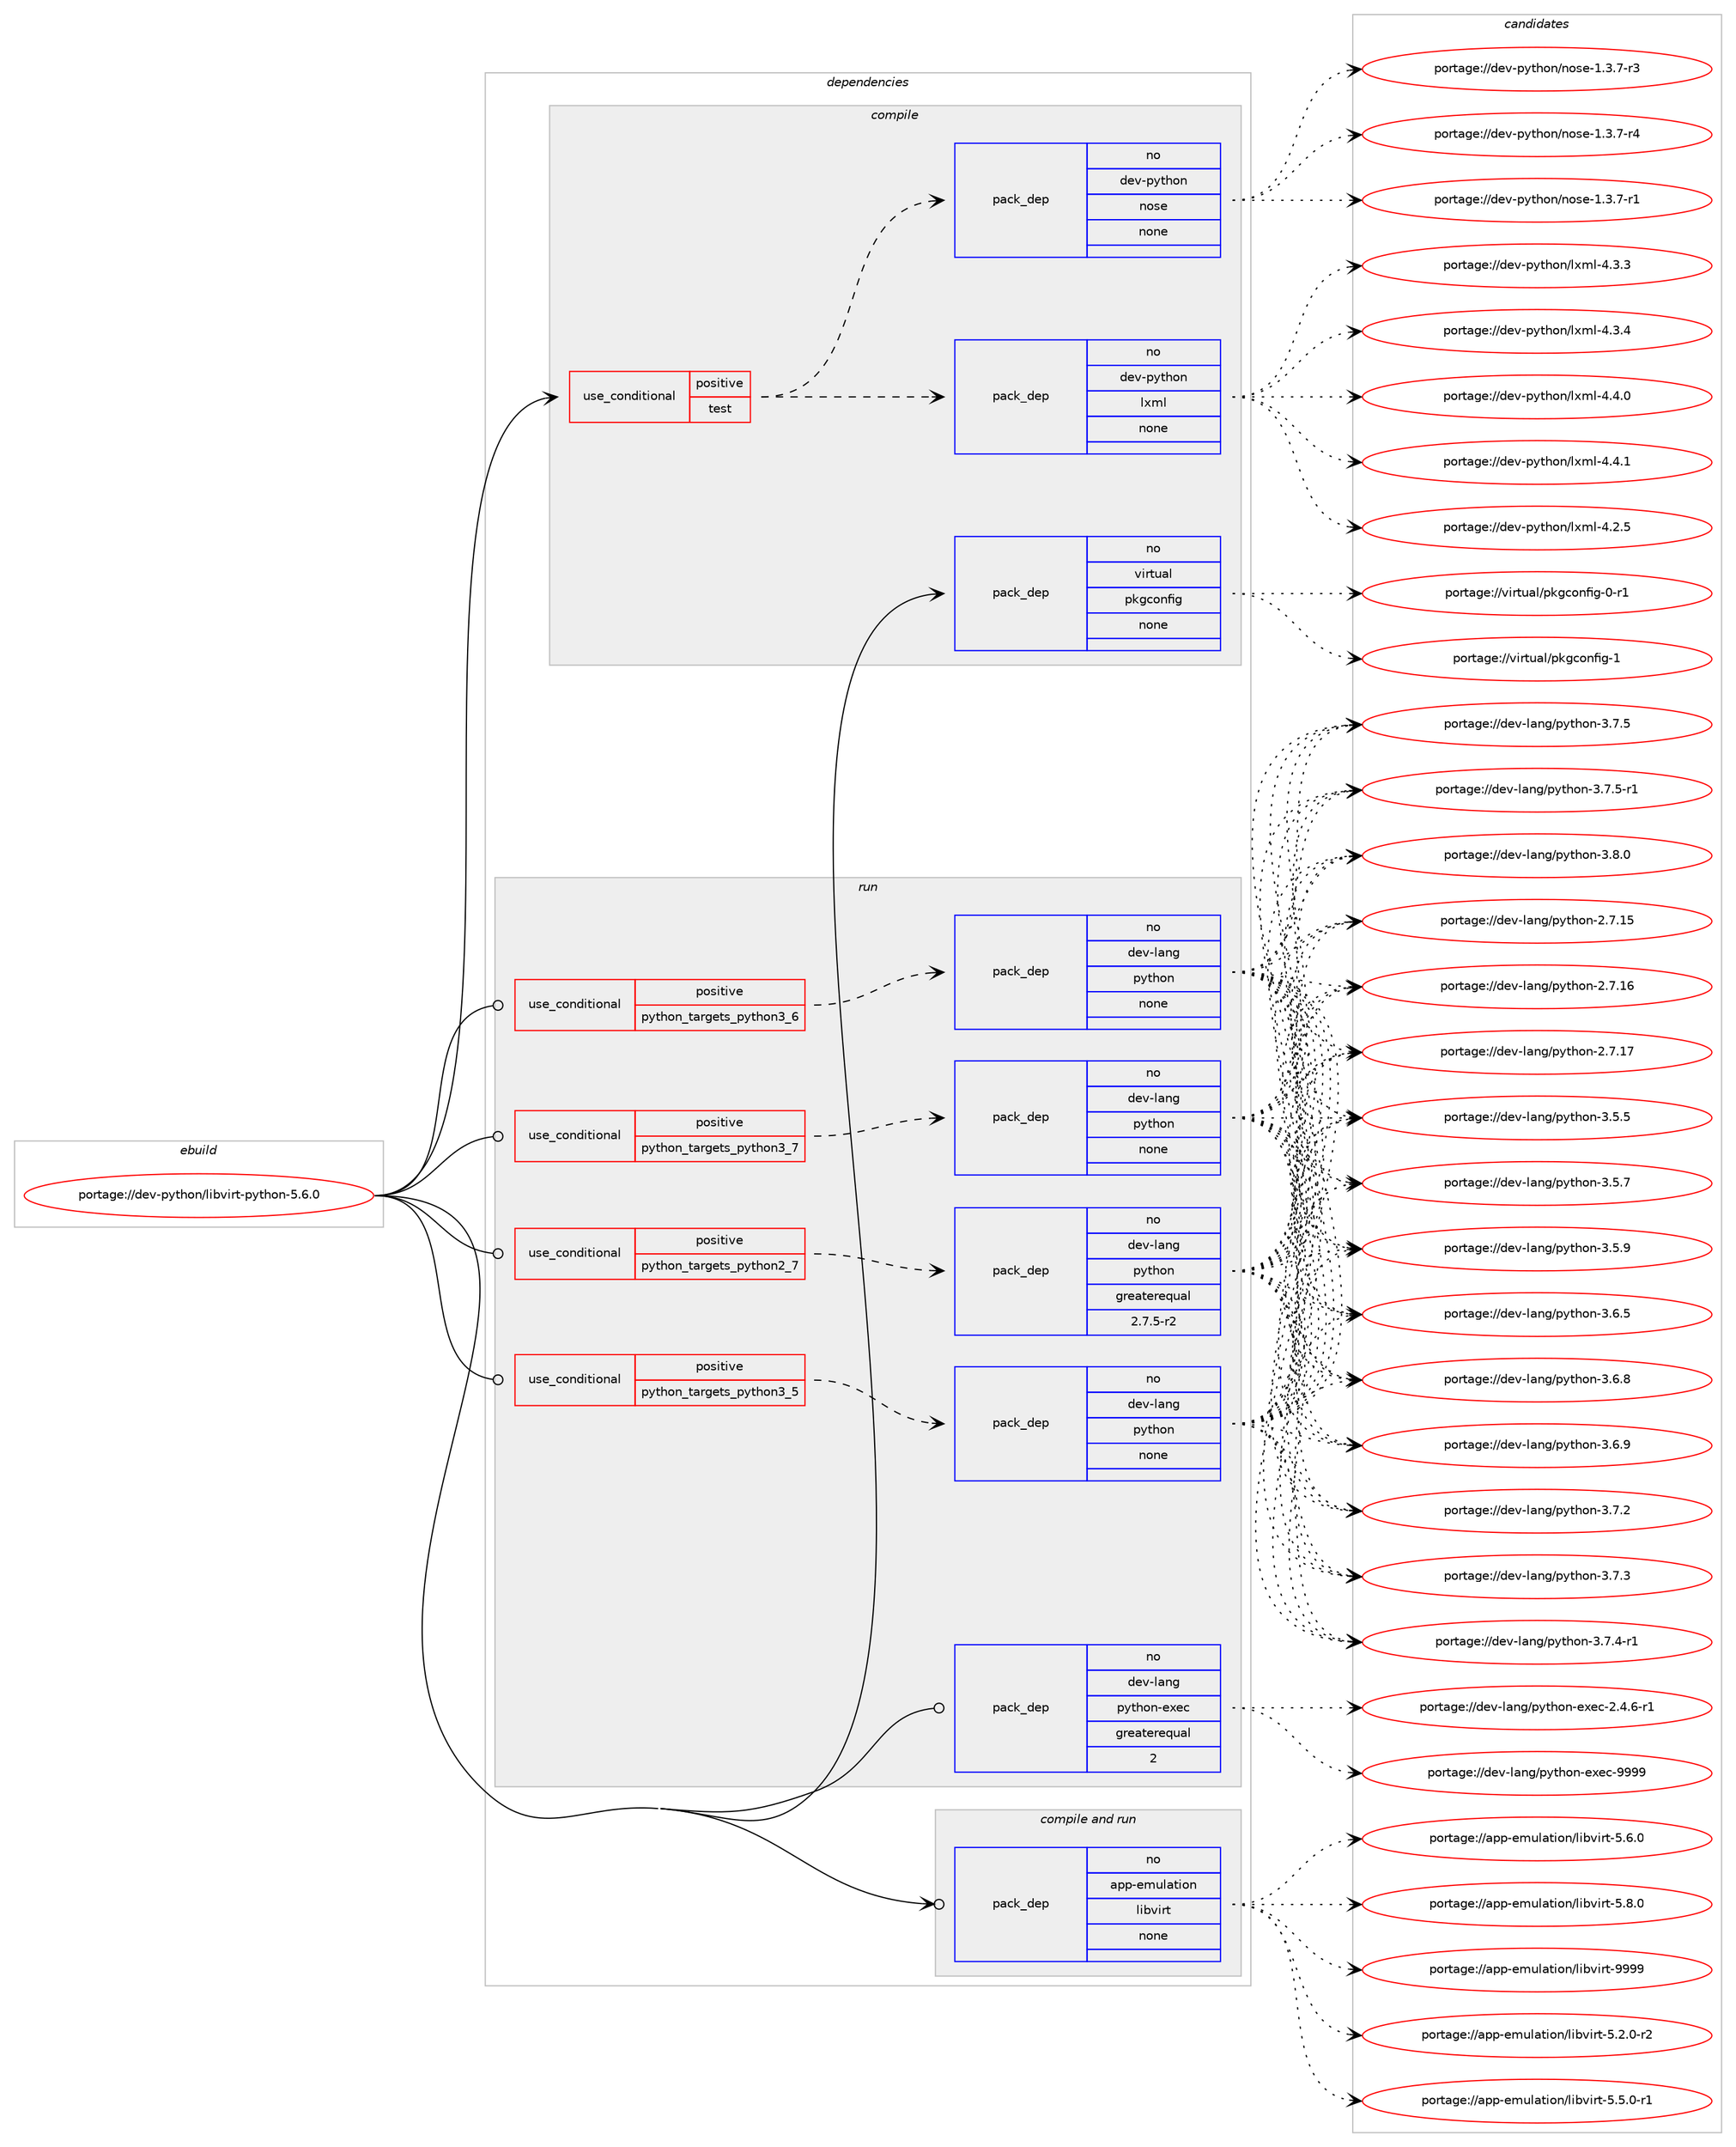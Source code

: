 digraph prolog {

# *************
# Graph options
# *************

newrank=true;
concentrate=true;
compound=true;
graph [rankdir=LR,fontname=Helvetica,fontsize=10,ranksep=1.5];#, ranksep=2.5, nodesep=0.2];
edge  [arrowhead=vee];
node  [fontname=Helvetica,fontsize=10];

# **********
# The ebuild
# **********

subgraph cluster_leftcol {
color=gray;
rank=same;
label=<<i>ebuild</i>>;
id [label="portage://dev-python/libvirt-python-5.6.0", color=red, width=4, href="../dev-python/libvirt-python-5.6.0.svg"];
}

# ****************
# The dependencies
# ****************

subgraph cluster_midcol {
color=gray;
label=<<i>dependencies</i>>;
subgraph cluster_compile {
fillcolor="#eeeeee";
style=filled;
label=<<i>compile</i>>;
subgraph cond31226 {
dependency147847 [label=<<TABLE BORDER="0" CELLBORDER="1" CELLSPACING="0" CELLPADDING="4"><TR><TD ROWSPAN="3" CELLPADDING="10">use_conditional</TD></TR><TR><TD>positive</TD></TR><TR><TD>test</TD></TR></TABLE>>, shape=none, color=red];
subgraph pack113296 {
dependency147848 [label=<<TABLE BORDER="0" CELLBORDER="1" CELLSPACING="0" CELLPADDING="4" WIDTH="220"><TR><TD ROWSPAN="6" CELLPADDING="30">pack_dep</TD></TR><TR><TD WIDTH="110">no</TD></TR><TR><TD>dev-python</TD></TR><TR><TD>lxml</TD></TR><TR><TD>none</TD></TR><TR><TD></TD></TR></TABLE>>, shape=none, color=blue];
}
dependency147847:e -> dependency147848:w [weight=20,style="dashed",arrowhead="vee"];
subgraph pack113297 {
dependency147849 [label=<<TABLE BORDER="0" CELLBORDER="1" CELLSPACING="0" CELLPADDING="4" WIDTH="220"><TR><TD ROWSPAN="6" CELLPADDING="30">pack_dep</TD></TR><TR><TD WIDTH="110">no</TD></TR><TR><TD>dev-python</TD></TR><TR><TD>nose</TD></TR><TR><TD>none</TD></TR><TR><TD></TD></TR></TABLE>>, shape=none, color=blue];
}
dependency147847:e -> dependency147849:w [weight=20,style="dashed",arrowhead="vee"];
}
id:e -> dependency147847:w [weight=20,style="solid",arrowhead="vee"];
subgraph pack113298 {
dependency147850 [label=<<TABLE BORDER="0" CELLBORDER="1" CELLSPACING="0" CELLPADDING="4" WIDTH="220"><TR><TD ROWSPAN="6" CELLPADDING="30">pack_dep</TD></TR><TR><TD WIDTH="110">no</TD></TR><TR><TD>virtual</TD></TR><TR><TD>pkgconfig</TD></TR><TR><TD>none</TD></TR><TR><TD></TD></TR></TABLE>>, shape=none, color=blue];
}
id:e -> dependency147850:w [weight=20,style="solid",arrowhead="vee"];
}
subgraph cluster_compileandrun {
fillcolor="#eeeeee";
style=filled;
label=<<i>compile and run</i>>;
subgraph pack113299 {
dependency147851 [label=<<TABLE BORDER="0" CELLBORDER="1" CELLSPACING="0" CELLPADDING="4" WIDTH="220"><TR><TD ROWSPAN="6" CELLPADDING="30">pack_dep</TD></TR><TR><TD WIDTH="110">no</TD></TR><TR><TD>app-emulation</TD></TR><TR><TD>libvirt</TD></TR><TR><TD>none</TD></TR><TR><TD></TD></TR></TABLE>>, shape=none, color=blue];
}
id:e -> dependency147851:w [weight=20,style="solid",arrowhead="odotvee"];
}
subgraph cluster_run {
fillcolor="#eeeeee";
style=filled;
label=<<i>run</i>>;
subgraph cond31227 {
dependency147852 [label=<<TABLE BORDER="0" CELLBORDER="1" CELLSPACING="0" CELLPADDING="4"><TR><TD ROWSPAN="3" CELLPADDING="10">use_conditional</TD></TR><TR><TD>positive</TD></TR><TR><TD>python_targets_python2_7</TD></TR></TABLE>>, shape=none, color=red];
subgraph pack113300 {
dependency147853 [label=<<TABLE BORDER="0" CELLBORDER="1" CELLSPACING="0" CELLPADDING="4" WIDTH="220"><TR><TD ROWSPAN="6" CELLPADDING="30">pack_dep</TD></TR><TR><TD WIDTH="110">no</TD></TR><TR><TD>dev-lang</TD></TR><TR><TD>python</TD></TR><TR><TD>greaterequal</TD></TR><TR><TD>2.7.5-r2</TD></TR></TABLE>>, shape=none, color=blue];
}
dependency147852:e -> dependency147853:w [weight=20,style="dashed",arrowhead="vee"];
}
id:e -> dependency147852:w [weight=20,style="solid",arrowhead="odot"];
subgraph cond31228 {
dependency147854 [label=<<TABLE BORDER="0" CELLBORDER="1" CELLSPACING="0" CELLPADDING="4"><TR><TD ROWSPAN="3" CELLPADDING="10">use_conditional</TD></TR><TR><TD>positive</TD></TR><TR><TD>python_targets_python3_5</TD></TR></TABLE>>, shape=none, color=red];
subgraph pack113301 {
dependency147855 [label=<<TABLE BORDER="0" CELLBORDER="1" CELLSPACING="0" CELLPADDING="4" WIDTH="220"><TR><TD ROWSPAN="6" CELLPADDING="30">pack_dep</TD></TR><TR><TD WIDTH="110">no</TD></TR><TR><TD>dev-lang</TD></TR><TR><TD>python</TD></TR><TR><TD>none</TD></TR><TR><TD></TD></TR></TABLE>>, shape=none, color=blue];
}
dependency147854:e -> dependency147855:w [weight=20,style="dashed",arrowhead="vee"];
}
id:e -> dependency147854:w [weight=20,style="solid",arrowhead="odot"];
subgraph cond31229 {
dependency147856 [label=<<TABLE BORDER="0" CELLBORDER="1" CELLSPACING="0" CELLPADDING="4"><TR><TD ROWSPAN="3" CELLPADDING="10">use_conditional</TD></TR><TR><TD>positive</TD></TR><TR><TD>python_targets_python3_6</TD></TR></TABLE>>, shape=none, color=red];
subgraph pack113302 {
dependency147857 [label=<<TABLE BORDER="0" CELLBORDER="1" CELLSPACING="0" CELLPADDING="4" WIDTH="220"><TR><TD ROWSPAN="6" CELLPADDING="30">pack_dep</TD></TR><TR><TD WIDTH="110">no</TD></TR><TR><TD>dev-lang</TD></TR><TR><TD>python</TD></TR><TR><TD>none</TD></TR><TR><TD></TD></TR></TABLE>>, shape=none, color=blue];
}
dependency147856:e -> dependency147857:w [weight=20,style="dashed",arrowhead="vee"];
}
id:e -> dependency147856:w [weight=20,style="solid",arrowhead="odot"];
subgraph cond31230 {
dependency147858 [label=<<TABLE BORDER="0" CELLBORDER="1" CELLSPACING="0" CELLPADDING="4"><TR><TD ROWSPAN="3" CELLPADDING="10">use_conditional</TD></TR><TR><TD>positive</TD></TR><TR><TD>python_targets_python3_7</TD></TR></TABLE>>, shape=none, color=red];
subgraph pack113303 {
dependency147859 [label=<<TABLE BORDER="0" CELLBORDER="1" CELLSPACING="0" CELLPADDING="4" WIDTH="220"><TR><TD ROWSPAN="6" CELLPADDING="30">pack_dep</TD></TR><TR><TD WIDTH="110">no</TD></TR><TR><TD>dev-lang</TD></TR><TR><TD>python</TD></TR><TR><TD>none</TD></TR><TR><TD></TD></TR></TABLE>>, shape=none, color=blue];
}
dependency147858:e -> dependency147859:w [weight=20,style="dashed",arrowhead="vee"];
}
id:e -> dependency147858:w [weight=20,style="solid",arrowhead="odot"];
subgraph pack113304 {
dependency147860 [label=<<TABLE BORDER="0" CELLBORDER="1" CELLSPACING="0" CELLPADDING="4" WIDTH="220"><TR><TD ROWSPAN="6" CELLPADDING="30">pack_dep</TD></TR><TR><TD WIDTH="110">no</TD></TR><TR><TD>dev-lang</TD></TR><TR><TD>python-exec</TD></TR><TR><TD>greaterequal</TD></TR><TR><TD>2</TD></TR></TABLE>>, shape=none, color=blue];
}
id:e -> dependency147860:w [weight=20,style="solid",arrowhead="odot"];
}
}

# **************
# The candidates
# **************

subgraph cluster_choices {
rank=same;
color=gray;
label=<<i>candidates</i>>;

subgraph choice113296 {
color=black;
nodesep=1;
choiceportage1001011184511212111610411111047108120109108455246504653 [label="portage://dev-python/lxml-4.2.5", color=red, width=4,href="../dev-python/lxml-4.2.5.svg"];
choiceportage1001011184511212111610411111047108120109108455246514651 [label="portage://dev-python/lxml-4.3.3", color=red, width=4,href="../dev-python/lxml-4.3.3.svg"];
choiceportage1001011184511212111610411111047108120109108455246514652 [label="portage://dev-python/lxml-4.3.4", color=red, width=4,href="../dev-python/lxml-4.3.4.svg"];
choiceportage1001011184511212111610411111047108120109108455246524648 [label="portage://dev-python/lxml-4.4.0", color=red, width=4,href="../dev-python/lxml-4.4.0.svg"];
choiceportage1001011184511212111610411111047108120109108455246524649 [label="portage://dev-python/lxml-4.4.1", color=red, width=4,href="../dev-python/lxml-4.4.1.svg"];
dependency147848:e -> choiceportage1001011184511212111610411111047108120109108455246504653:w [style=dotted,weight="100"];
dependency147848:e -> choiceportage1001011184511212111610411111047108120109108455246514651:w [style=dotted,weight="100"];
dependency147848:e -> choiceportage1001011184511212111610411111047108120109108455246514652:w [style=dotted,weight="100"];
dependency147848:e -> choiceportage1001011184511212111610411111047108120109108455246524648:w [style=dotted,weight="100"];
dependency147848:e -> choiceportage1001011184511212111610411111047108120109108455246524649:w [style=dotted,weight="100"];
}
subgraph choice113297 {
color=black;
nodesep=1;
choiceportage10010111845112121116104111110471101111151014549465146554511449 [label="portage://dev-python/nose-1.3.7-r1", color=red, width=4,href="../dev-python/nose-1.3.7-r1.svg"];
choiceportage10010111845112121116104111110471101111151014549465146554511451 [label="portage://dev-python/nose-1.3.7-r3", color=red, width=4,href="../dev-python/nose-1.3.7-r3.svg"];
choiceportage10010111845112121116104111110471101111151014549465146554511452 [label="portage://dev-python/nose-1.3.7-r4", color=red, width=4,href="../dev-python/nose-1.3.7-r4.svg"];
dependency147849:e -> choiceportage10010111845112121116104111110471101111151014549465146554511449:w [style=dotted,weight="100"];
dependency147849:e -> choiceportage10010111845112121116104111110471101111151014549465146554511451:w [style=dotted,weight="100"];
dependency147849:e -> choiceportage10010111845112121116104111110471101111151014549465146554511452:w [style=dotted,weight="100"];
}
subgraph choice113298 {
color=black;
nodesep=1;
choiceportage11810511411611797108471121071039911111010210510345484511449 [label="portage://virtual/pkgconfig-0-r1", color=red, width=4,href="../virtual/pkgconfig-0-r1.svg"];
choiceportage1181051141161179710847112107103991111101021051034549 [label="portage://virtual/pkgconfig-1", color=red, width=4,href="../virtual/pkgconfig-1.svg"];
dependency147850:e -> choiceportage11810511411611797108471121071039911111010210510345484511449:w [style=dotted,weight="100"];
dependency147850:e -> choiceportage1181051141161179710847112107103991111101021051034549:w [style=dotted,weight="100"];
}
subgraph choice113299 {
color=black;
nodesep=1;
choiceportage97112112451011091171089711610511111047108105981181051141164553465046484511450 [label="portage://app-emulation/libvirt-5.2.0-r2", color=red, width=4,href="../app-emulation/libvirt-5.2.0-r2.svg"];
choiceportage97112112451011091171089711610511111047108105981181051141164553465346484511449 [label="portage://app-emulation/libvirt-5.5.0-r1", color=red, width=4,href="../app-emulation/libvirt-5.5.0-r1.svg"];
choiceportage9711211245101109117108971161051111104710810598118105114116455346544648 [label="portage://app-emulation/libvirt-5.6.0", color=red, width=4,href="../app-emulation/libvirt-5.6.0.svg"];
choiceportage9711211245101109117108971161051111104710810598118105114116455346564648 [label="portage://app-emulation/libvirt-5.8.0", color=red, width=4,href="../app-emulation/libvirt-5.8.0.svg"];
choiceportage97112112451011091171089711610511111047108105981181051141164557575757 [label="portage://app-emulation/libvirt-9999", color=red, width=4,href="../app-emulation/libvirt-9999.svg"];
dependency147851:e -> choiceportage97112112451011091171089711610511111047108105981181051141164553465046484511450:w [style=dotted,weight="100"];
dependency147851:e -> choiceportage97112112451011091171089711610511111047108105981181051141164553465346484511449:w [style=dotted,weight="100"];
dependency147851:e -> choiceportage9711211245101109117108971161051111104710810598118105114116455346544648:w [style=dotted,weight="100"];
dependency147851:e -> choiceportage9711211245101109117108971161051111104710810598118105114116455346564648:w [style=dotted,weight="100"];
dependency147851:e -> choiceportage97112112451011091171089711610511111047108105981181051141164557575757:w [style=dotted,weight="100"];
}
subgraph choice113300 {
color=black;
nodesep=1;
choiceportage10010111845108971101034711212111610411111045504655464953 [label="portage://dev-lang/python-2.7.15", color=red, width=4,href="../dev-lang/python-2.7.15.svg"];
choiceportage10010111845108971101034711212111610411111045504655464954 [label="portage://dev-lang/python-2.7.16", color=red, width=4,href="../dev-lang/python-2.7.16.svg"];
choiceportage10010111845108971101034711212111610411111045504655464955 [label="portage://dev-lang/python-2.7.17", color=red, width=4,href="../dev-lang/python-2.7.17.svg"];
choiceportage100101118451089711010347112121116104111110455146534653 [label="portage://dev-lang/python-3.5.5", color=red, width=4,href="../dev-lang/python-3.5.5.svg"];
choiceportage100101118451089711010347112121116104111110455146534655 [label="portage://dev-lang/python-3.5.7", color=red, width=4,href="../dev-lang/python-3.5.7.svg"];
choiceportage100101118451089711010347112121116104111110455146534657 [label="portage://dev-lang/python-3.5.9", color=red, width=4,href="../dev-lang/python-3.5.9.svg"];
choiceportage100101118451089711010347112121116104111110455146544653 [label="portage://dev-lang/python-3.6.5", color=red, width=4,href="../dev-lang/python-3.6.5.svg"];
choiceportage100101118451089711010347112121116104111110455146544656 [label="portage://dev-lang/python-3.6.8", color=red, width=4,href="../dev-lang/python-3.6.8.svg"];
choiceportage100101118451089711010347112121116104111110455146544657 [label="portage://dev-lang/python-3.6.9", color=red, width=4,href="../dev-lang/python-3.6.9.svg"];
choiceportage100101118451089711010347112121116104111110455146554650 [label="portage://dev-lang/python-3.7.2", color=red, width=4,href="../dev-lang/python-3.7.2.svg"];
choiceportage100101118451089711010347112121116104111110455146554651 [label="portage://dev-lang/python-3.7.3", color=red, width=4,href="../dev-lang/python-3.7.3.svg"];
choiceportage1001011184510897110103471121211161041111104551465546524511449 [label="portage://dev-lang/python-3.7.4-r1", color=red, width=4,href="../dev-lang/python-3.7.4-r1.svg"];
choiceportage100101118451089711010347112121116104111110455146554653 [label="portage://dev-lang/python-3.7.5", color=red, width=4,href="../dev-lang/python-3.7.5.svg"];
choiceportage1001011184510897110103471121211161041111104551465546534511449 [label="portage://dev-lang/python-3.7.5-r1", color=red, width=4,href="../dev-lang/python-3.7.5-r1.svg"];
choiceportage100101118451089711010347112121116104111110455146564648 [label="portage://dev-lang/python-3.8.0", color=red, width=4,href="../dev-lang/python-3.8.0.svg"];
dependency147853:e -> choiceportage10010111845108971101034711212111610411111045504655464953:w [style=dotted,weight="100"];
dependency147853:e -> choiceportage10010111845108971101034711212111610411111045504655464954:w [style=dotted,weight="100"];
dependency147853:e -> choiceportage10010111845108971101034711212111610411111045504655464955:w [style=dotted,weight="100"];
dependency147853:e -> choiceportage100101118451089711010347112121116104111110455146534653:w [style=dotted,weight="100"];
dependency147853:e -> choiceportage100101118451089711010347112121116104111110455146534655:w [style=dotted,weight="100"];
dependency147853:e -> choiceportage100101118451089711010347112121116104111110455146534657:w [style=dotted,weight="100"];
dependency147853:e -> choiceportage100101118451089711010347112121116104111110455146544653:w [style=dotted,weight="100"];
dependency147853:e -> choiceportage100101118451089711010347112121116104111110455146544656:w [style=dotted,weight="100"];
dependency147853:e -> choiceportage100101118451089711010347112121116104111110455146544657:w [style=dotted,weight="100"];
dependency147853:e -> choiceportage100101118451089711010347112121116104111110455146554650:w [style=dotted,weight="100"];
dependency147853:e -> choiceportage100101118451089711010347112121116104111110455146554651:w [style=dotted,weight="100"];
dependency147853:e -> choiceportage1001011184510897110103471121211161041111104551465546524511449:w [style=dotted,weight="100"];
dependency147853:e -> choiceportage100101118451089711010347112121116104111110455146554653:w [style=dotted,weight="100"];
dependency147853:e -> choiceportage1001011184510897110103471121211161041111104551465546534511449:w [style=dotted,weight="100"];
dependency147853:e -> choiceportage100101118451089711010347112121116104111110455146564648:w [style=dotted,weight="100"];
}
subgraph choice113301 {
color=black;
nodesep=1;
choiceportage10010111845108971101034711212111610411111045504655464953 [label="portage://dev-lang/python-2.7.15", color=red, width=4,href="../dev-lang/python-2.7.15.svg"];
choiceportage10010111845108971101034711212111610411111045504655464954 [label="portage://dev-lang/python-2.7.16", color=red, width=4,href="../dev-lang/python-2.7.16.svg"];
choiceportage10010111845108971101034711212111610411111045504655464955 [label="portage://dev-lang/python-2.7.17", color=red, width=4,href="../dev-lang/python-2.7.17.svg"];
choiceportage100101118451089711010347112121116104111110455146534653 [label="portage://dev-lang/python-3.5.5", color=red, width=4,href="../dev-lang/python-3.5.5.svg"];
choiceportage100101118451089711010347112121116104111110455146534655 [label="portage://dev-lang/python-3.5.7", color=red, width=4,href="../dev-lang/python-3.5.7.svg"];
choiceportage100101118451089711010347112121116104111110455146534657 [label="portage://dev-lang/python-3.5.9", color=red, width=4,href="../dev-lang/python-3.5.9.svg"];
choiceportage100101118451089711010347112121116104111110455146544653 [label="portage://dev-lang/python-3.6.5", color=red, width=4,href="../dev-lang/python-3.6.5.svg"];
choiceportage100101118451089711010347112121116104111110455146544656 [label="portage://dev-lang/python-3.6.8", color=red, width=4,href="../dev-lang/python-3.6.8.svg"];
choiceportage100101118451089711010347112121116104111110455146544657 [label="portage://dev-lang/python-3.6.9", color=red, width=4,href="../dev-lang/python-3.6.9.svg"];
choiceportage100101118451089711010347112121116104111110455146554650 [label="portage://dev-lang/python-3.7.2", color=red, width=4,href="../dev-lang/python-3.7.2.svg"];
choiceportage100101118451089711010347112121116104111110455146554651 [label="portage://dev-lang/python-3.7.3", color=red, width=4,href="../dev-lang/python-3.7.3.svg"];
choiceportage1001011184510897110103471121211161041111104551465546524511449 [label="portage://dev-lang/python-3.7.4-r1", color=red, width=4,href="../dev-lang/python-3.7.4-r1.svg"];
choiceportage100101118451089711010347112121116104111110455146554653 [label="portage://dev-lang/python-3.7.5", color=red, width=4,href="../dev-lang/python-3.7.5.svg"];
choiceportage1001011184510897110103471121211161041111104551465546534511449 [label="portage://dev-lang/python-3.7.5-r1", color=red, width=4,href="../dev-lang/python-3.7.5-r1.svg"];
choiceportage100101118451089711010347112121116104111110455146564648 [label="portage://dev-lang/python-3.8.0", color=red, width=4,href="../dev-lang/python-3.8.0.svg"];
dependency147855:e -> choiceportage10010111845108971101034711212111610411111045504655464953:w [style=dotted,weight="100"];
dependency147855:e -> choiceportage10010111845108971101034711212111610411111045504655464954:w [style=dotted,weight="100"];
dependency147855:e -> choiceportage10010111845108971101034711212111610411111045504655464955:w [style=dotted,weight="100"];
dependency147855:e -> choiceportage100101118451089711010347112121116104111110455146534653:w [style=dotted,weight="100"];
dependency147855:e -> choiceportage100101118451089711010347112121116104111110455146534655:w [style=dotted,weight="100"];
dependency147855:e -> choiceportage100101118451089711010347112121116104111110455146534657:w [style=dotted,weight="100"];
dependency147855:e -> choiceportage100101118451089711010347112121116104111110455146544653:w [style=dotted,weight="100"];
dependency147855:e -> choiceportage100101118451089711010347112121116104111110455146544656:w [style=dotted,weight="100"];
dependency147855:e -> choiceportage100101118451089711010347112121116104111110455146544657:w [style=dotted,weight="100"];
dependency147855:e -> choiceportage100101118451089711010347112121116104111110455146554650:w [style=dotted,weight="100"];
dependency147855:e -> choiceportage100101118451089711010347112121116104111110455146554651:w [style=dotted,weight="100"];
dependency147855:e -> choiceportage1001011184510897110103471121211161041111104551465546524511449:w [style=dotted,weight="100"];
dependency147855:e -> choiceportage100101118451089711010347112121116104111110455146554653:w [style=dotted,weight="100"];
dependency147855:e -> choiceportage1001011184510897110103471121211161041111104551465546534511449:w [style=dotted,weight="100"];
dependency147855:e -> choiceportage100101118451089711010347112121116104111110455146564648:w [style=dotted,weight="100"];
}
subgraph choice113302 {
color=black;
nodesep=1;
choiceportage10010111845108971101034711212111610411111045504655464953 [label="portage://dev-lang/python-2.7.15", color=red, width=4,href="../dev-lang/python-2.7.15.svg"];
choiceportage10010111845108971101034711212111610411111045504655464954 [label="portage://dev-lang/python-2.7.16", color=red, width=4,href="../dev-lang/python-2.7.16.svg"];
choiceportage10010111845108971101034711212111610411111045504655464955 [label="portage://dev-lang/python-2.7.17", color=red, width=4,href="../dev-lang/python-2.7.17.svg"];
choiceportage100101118451089711010347112121116104111110455146534653 [label="portage://dev-lang/python-3.5.5", color=red, width=4,href="../dev-lang/python-3.5.5.svg"];
choiceportage100101118451089711010347112121116104111110455146534655 [label="portage://dev-lang/python-3.5.7", color=red, width=4,href="../dev-lang/python-3.5.7.svg"];
choiceportage100101118451089711010347112121116104111110455146534657 [label="portage://dev-lang/python-3.5.9", color=red, width=4,href="../dev-lang/python-3.5.9.svg"];
choiceportage100101118451089711010347112121116104111110455146544653 [label="portage://dev-lang/python-3.6.5", color=red, width=4,href="../dev-lang/python-3.6.5.svg"];
choiceportage100101118451089711010347112121116104111110455146544656 [label="portage://dev-lang/python-3.6.8", color=red, width=4,href="../dev-lang/python-3.6.8.svg"];
choiceportage100101118451089711010347112121116104111110455146544657 [label="portage://dev-lang/python-3.6.9", color=red, width=4,href="../dev-lang/python-3.6.9.svg"];
choiceportage100101118451089711010347112121116104111110455146554650 [label="portage://dev-lang/python-3.7.2", color=red, width=4,href="../dev-lang/python-3.7.2.svg"];
choiceportage100101118451089711010347112121116104111110455146554651 [label="portage://dev-lang/python-3.7.3", color=red, width=4,href="../dev-lang/python-3.7.3.svg"];
choiceportage1001011184510897110103471121211161041111104551465546524511449 [label="portage://dev-lang/python-3.7.4-r1", color=red, width=4,href="../dev-lang/python-3.7.4-r1.svg"];
choiceportage100101118451089711010347112121116104111110455146554653 [label="portage://dev-lang/python-3.7.5", color=red, width=4,href="../dev-lang/python-3.7.5.svg"];
choiceportage1001011184510897110103471121211161041111104551465546534511449 [label="portage://dev-lang/python-3.7.5-r1", color=red, width=4,href="../dev-lang/python-3.7.5-r1.svg"];
choiceportage100101118451089711010347112121116104111110455146564648 [label="portage://dev-lang/python-3.8.0", color=red, width=4,href="../dev-lang/python-3.8.0.svg"];
dependency147857:e -> choiceportage10010111845108971101034711212111610411111045504655464953:w [style=dotted,weight="100"];
dependency147857:e -> choiceportage10010111845108971101034711212111610411111045504655464954:w [style=dotted,weight="100"];
dependency147857:e -> choiceportage10010111845108971101034711212111610411111045504655464955:w [style=dotted,weight="100"];
dependency147857:e -> choiceportage100101118451089711010347112121116104111110455146534653:w [style=dotted,weight="100"];
dependency147857:e -> choiceportage100101118451089711010347112121116104111110455146534655:w [style=dotted,weight="100"];
dependency147857:e -> choiceportage100101118451089711010347112121116104111110455146534657:w [style=dotted,weight="100"];
dependency147857:e -> choiceportage100101118451089711010347112121116104111110455146544653:w [style=dotted,weight="100"];
dependency147857:e -> choiceportage100101118451089711010347112121116104111110455146544656:w [style=dotted,weight="100"];
dependency147857:e -> choiceportage100101118451089711010347112121116104111110455146544657:w [style=dotted,weight="100"];
dependency147857:e -> choiceportage100101118451089711010347112121116104111110455146554650:w [style=dotted,weight="100"];
dependency147857:e -> choiceportage100101118451089711010347112121116104111110455146554651:w [style=dotted,weight="100"];
dependency147857:e -> choiceportage1001011184510897110103471121211161041111104551465546524511449:w [style=dotted,weight="100"];
dependency147857:e -> choiceportage100101118451089711010347112121116104111110455146554653:w [style=dotted,weight="100"];
dependency147857:e -> choiceportage1001011184510897110103471121211161041111104551465546534511449:w [style=dotted,weight="100"];
dependency147857:e -> choiceportage100101118451089711010347112121116104111110455146564648:w [style=dotted,weight="100"];
}
subgraph choice113303 {
color=black;
nodesep=1;
choiceportage10010111845108971101034711212111610411111045504655464953 [label="portage://dev-lang/python-2.7.15", color=red, width=4,href="../dev-lang/python-2.7.15.svg"];
choiceportage10010111845108971101034711212111610411111045504655464954 [label="portage://dev-lang/python-2.7.16", color=red, width=4,href="../dev-lang/python-2.7.16.svg"];
choiceportage10010111845108971101034711212111610411111045504655464955 [label="portage://dev-lang/python-2.7.17", color=red, width=4,href="../dev-lang/python-2.7.17.svg"];
choiceportage100101118451089711010347112121116104111110455146534653 [label="portage://dev-lang/python-3.5.5", color=red, width=4,href="../dev-lang/python-3.5.5.svg"];
choiceportage100101118451089711010347112121116104111110455146534655 [label="portage://dev-lang/python-3.5.7", color=red, width=4,href="../dev-lang/python-3.5.7.svg"];
choiceportage100101118451089711010347112121116104111110455146534657 [label="portage://dev-lang/python-3.5.9", color=red, width=4,href="../dev-lang/python-3.5.9.svg"];
choiceportage100101118451089711010347112121116104111110455146544653 [label="portage://dev-lang/python-3.6.5", color=red, width=4,href="../dev-lang/python-3.6.5.svg"];
choiceportage100101118451089711010347112121116104111110455146544656 [label="portage://dev-lang/python-3.6.8", color=red, width=4,href="../dev-lang/python-3.6.8.svg"];
choiceportage100101118451089711010347112121116104111110455146544657 [label="portage://dev-lang/python-3.6.9", color=red, width=4,href="../dev-lang/python-3.6.9.svg"];
choiceportage100101118451089711010347112121116104111110455146554650 [label="portage://dev-lang/python-3.7.2", color=red, width=4,href="../dev-lang/python-3.7.2.svg"];
choiceportage100101118451089711010347112121116104111110455146554651 [label="portage://dev-lang/python-3.7.3", color=red, width=4,href="../dev-lang/python-3.7.3.svg"];
choiceportage1001011184510897110103471121211161041111104551465546524511449 [label="portage://dev-lang/python-3.7.4-r1", color=red, width=4,href="../dev-lang/python-3.7.4-r1.svg"];
choiceportage100101118451089711010347112121116104111110455146554653 [label="portage://dev-lang/python-3.7.5", color=red, width=4,href="../dev-lang/python-3.7.5.svg"];
choiceportage1001011184510897110103471121211161041111104551465546534511449 [label="portage://dev-lang/python-3.7.5-r1", color=red, width=4,href="../dev-lang/python-3.7.5-r1.svg"];
choiceportage100101118451089711010347112121116104111110455146564648 [label="portage://dev-lang/python-3.8.0", color=red, width=4,href="../dev-lang/python-3.8.0.svg"];
dependency147859:e -> choiceportage10010111845108971101034711212111610411111045504655464953:w [style=dotted,weight="100"];
dependency147859:e -> choiceportage10010111845108971101034711212111610411111045504655464954:w [style=dotted,weight="100"];
dependency147859:e -> choiceportage10010111845108971101034711212111610411111045504655464955:w [style=dotted,weight="100"];
dependency147859:e -> choiceportage100101118451089711010347112121116104111110455146534653:w [style=dotted,weight="100"];
dependency147859:e -> choiceportage100101118451089711010347112121116104111110455146534655:w [style=dotted,weight="100"];
dependency147859:e -> choiceportage100101118451089711010347112121116104111110455146534657:w [style=dotted,weight="100"];
dependency147859:e -> choiceportage100101118451089711010347112121116104111110455146544653:w [style=dotted,weight="100"];
dependency147859:e -> choiceportage100101118451089711010347112121116104111110455146544656:w [style=dotted,weight="100"];
dependency147859:e -> choiceportage100101118451089711010347112121116104111110455146544657:w [style=dotted,weight="100"];
dependency147859:e -> choiceportage100101118451089711010347112121116104111110455146554650:w [style=dotted,weight="100"];
dependency147859:e -> choiceportage100101118451089711010347112121116104111110455146554651:w [style=dotted,weight="100"];
dependency147859:e -> choiceportage1001011184510897110103471121211161041111104551465546524511449:w [style=dotted,weight="100"];
dependency147859:e -> choiceportage100101118451089711010347112121116104111110455146554653:w [style=dotted,weight="100"];
dependency147859:e -> choiceportage1001011184510897110103471121211161041111104551465546534511449:w [style=dotted,weight="100"];
dependency147859:e -> choiceportage100101118451089711010347112121116104111110455146564648:w [style=dotted,weight="100"];
}
subgraph choice113304 {
color=black;
nodesep=1;
choiceportage10010111845108971101034711212111610411111045101120101994550465246544511449 [label="portage://dev-lang/python-exec-2.4.6-r1", color=red, width=4,href="../dev-lang/python-exec-2.4.6-r1.svg"];
choiceportage10010111845108971101034711212111610411111045101120101994557575757 [label="portage://dev-lang/python-exec-9999", color=red, width=4,href="../dev-lang/python-exec-9999.svg"];
dependency147860:e -> choiceportage10010111845108971101034711212111610411111045101120101994550465246544511449:w [style=dotted,weight="100"];
dependency147860:e -> choiceportage10010111845108971101034711212111610411111045101120101994557575757:w [style=dotted,weight="100"];
}
}

}
